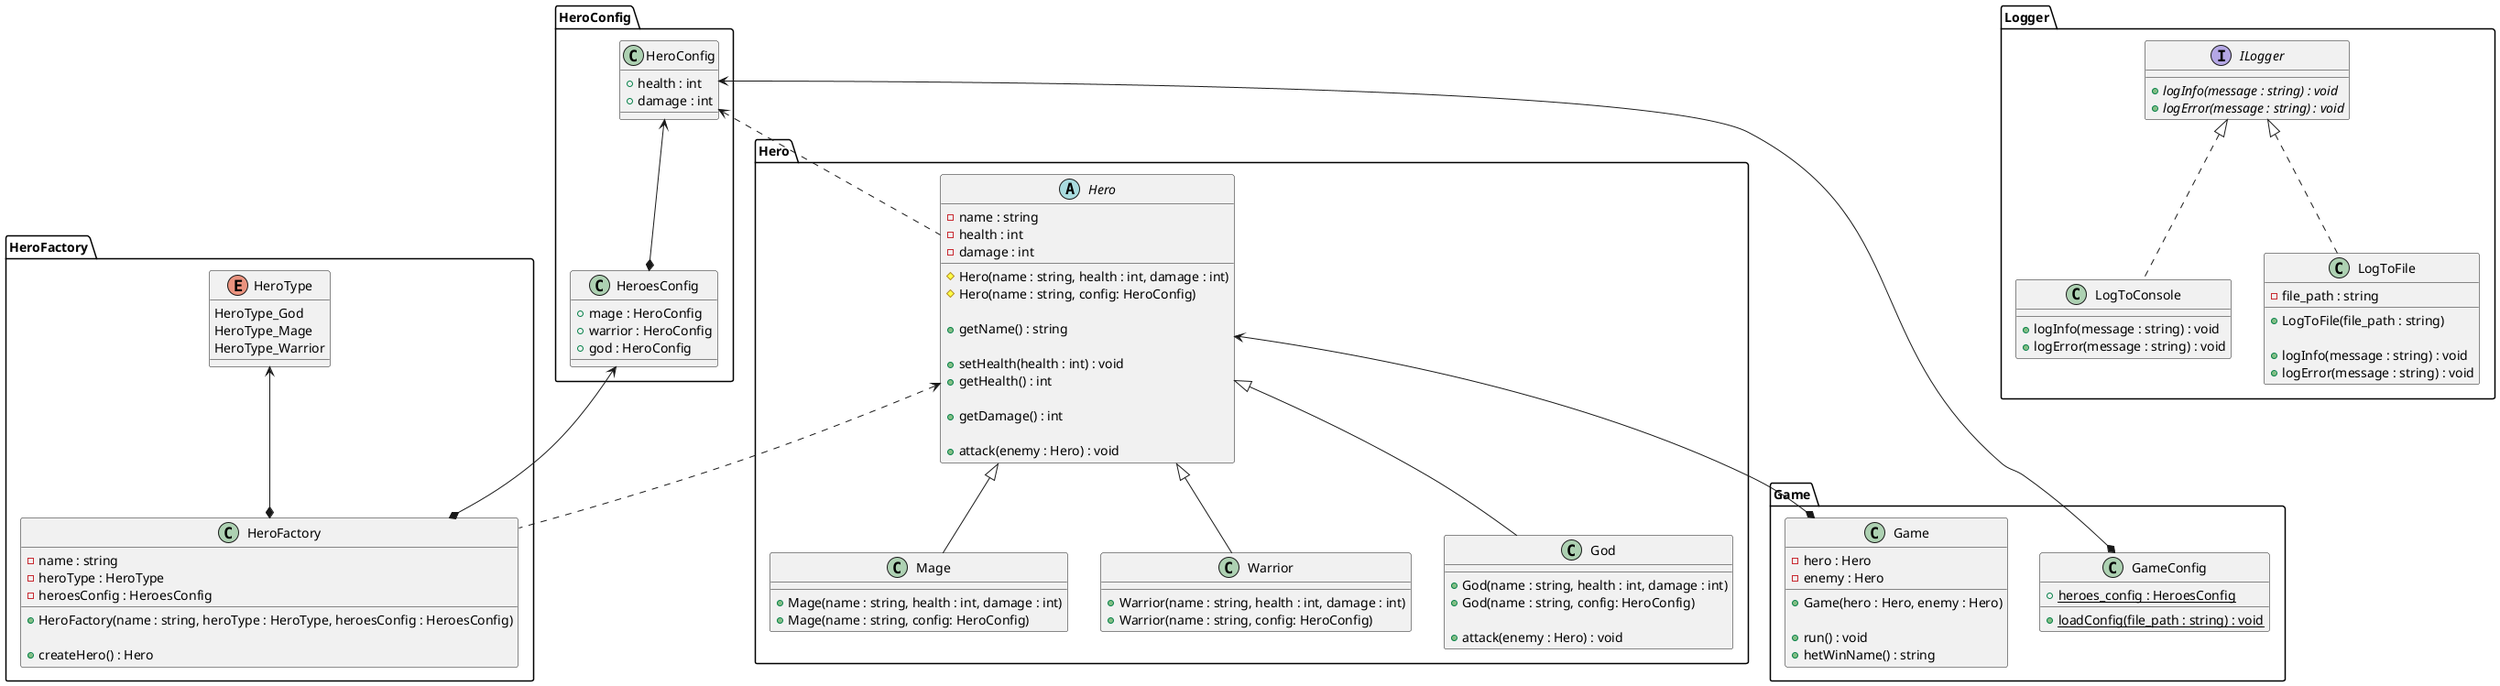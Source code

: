 @startuml

namespace HeroConfig {
    class HeroConfig {
        + health : int
        + damage : int
    }

    HeroConfig <--* HeroesConfig
    class HeroesConfig {
        + mage : HeroConfig
        + warrior : HeroConfig
        + god : HeroConfig
    }
}

namespace Hero {

    HeroConfig.HeroConfig <.. Hero
    abstract class Hero {
        - name : string
        - health : int
        - damage : int

        # Hero(name : string, health : int, damage : int)
        # Hero(name : string, config: HeroConfig)

        + getName() : string
        
        + setHealth(health : int) : void
        + getHealth() : int

        + getDamage() : int

        + attack(enemy : Hero) : void
    }

    Hero <|-- Mage
    class Mage {
        + Mage(name : string, health : int, damage : int)
        + Mage(name : string, config: HeroConfig)
    }

    Hero <|-- Warrior
    class Warrior {
        + Warrior(name : string, health : int, damage : int)
        + Warrior(name : string, config: HeroConfig)
    }

    Hero <|-- God
    class God {
        + God(name : string, health : int, damage : int)
        + God(name : string, config: HeroConfig)

        + attack(enemy : Hero) : void
    }

}

namespace HeroFactory{
    enum HeroType {
        HeroType_God
        HeroType_Mage
        HeroType_Warrior
    }

    HeroType <--* HeroFactory
    HeroConfig.HeroesConfig <--* HeroFactory
    Hero.Hero <.. HeroFactory
    class HeroFactory {
        - name : string
        - heroType : HeroType
        - heroesConfig : HeroesConfig

        + HeroFactory(name : string, heroType : HeroType, heroesConfig : HeroesConfig)

        + createHero() : Hero
    }
}

namespace Game {
    HeroConfig.HeroConfig <--* GameConfig
    class GameConfig {
        + {static} heroes_config : HeroesConfig
        + {static} loadConfig(file_path : string) : void
    }

    Hero.Hero <--* Game
    class Game {
        - hero : Hero
        - enemy : Hero

        + Game(hero : Hero, enemy : Hero)

        + run() : void
        + hetWinName() : string
    }
}

package Logger {
    interface ILogger {
        + {abstract} logInfo(message : string) : void
        + {abstract} logError(message : string) : void
    }

    ILogger <|.. LogToConsole
    class LogToConsole {
        + logInfo(message : string) : void
        + logError(message : string) : void
    }

    ILogger <|.. LogToFile
    class LogToFile {
        - file_path : string

        + LogToFile(file_path : string)

        + logInfo(message : string) : void
        + logError(message : string) : void
    }
}

@enduml